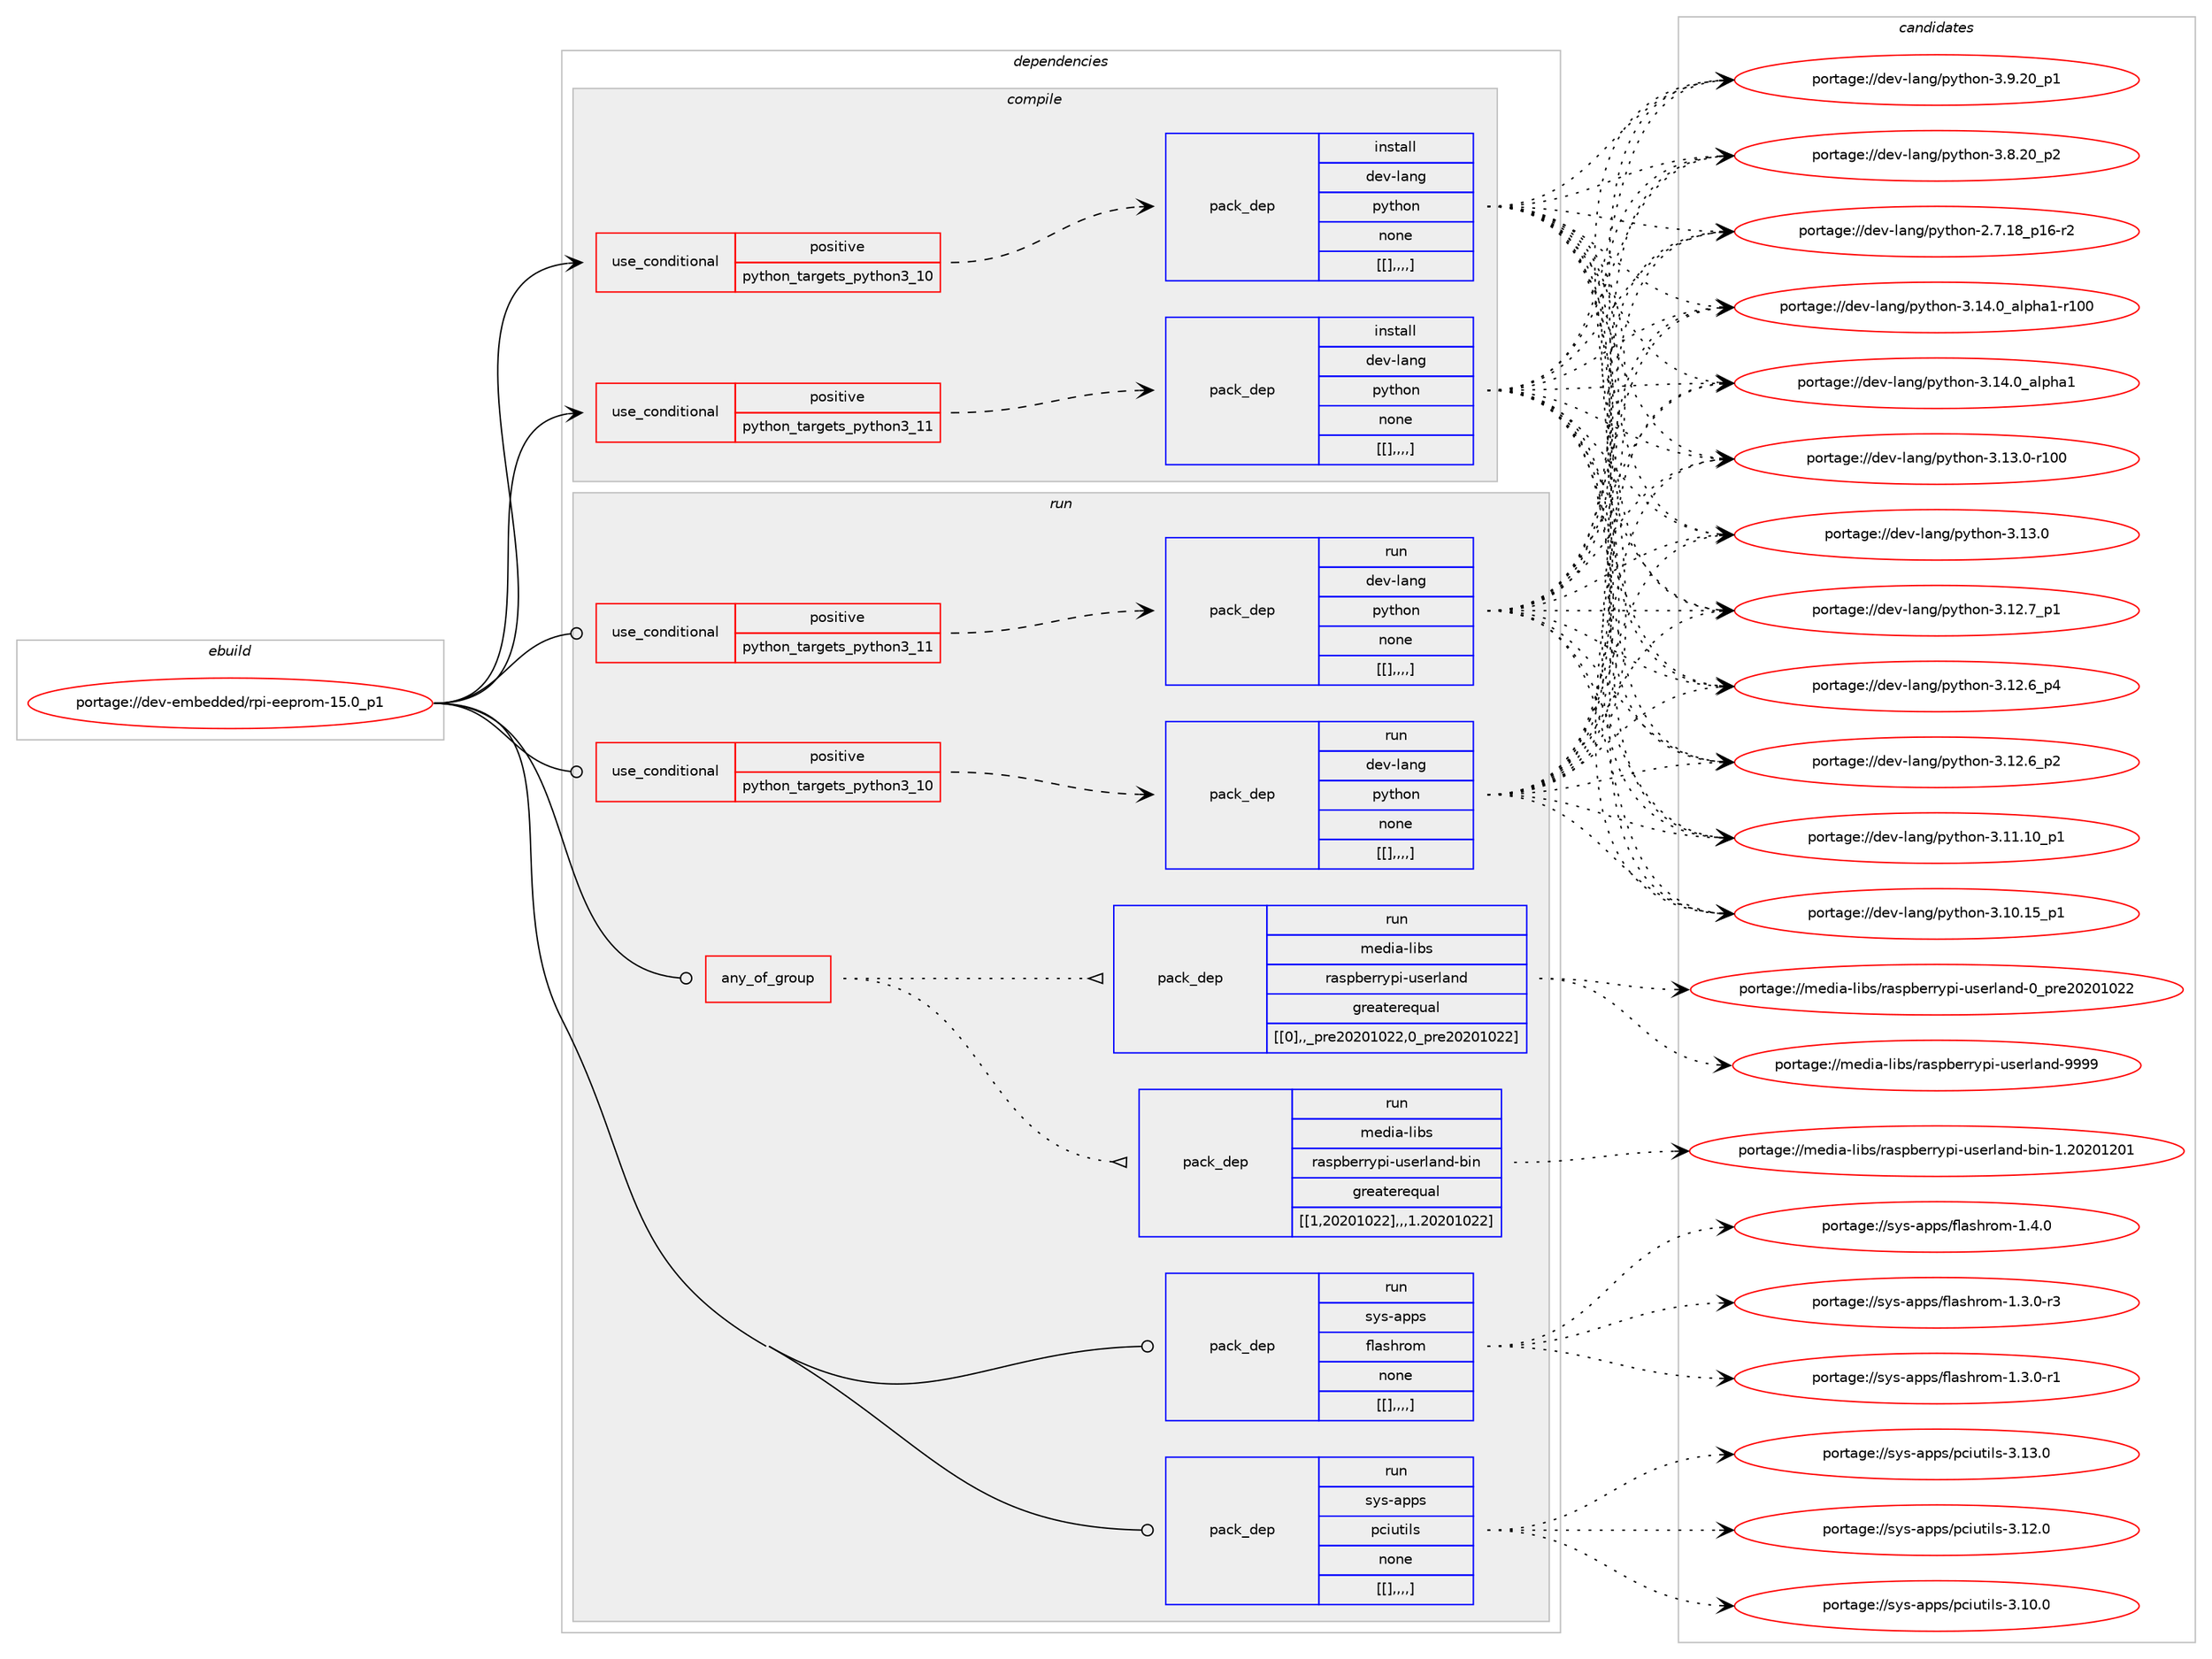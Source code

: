 digraph prolog {

# *************
# Graph options
# *************

newrank=true;
concentrate=true;
compound=true;
graph [rankdir=LR,fontname=Helvetica,fontsize=10,ranksep=1.5];#, ranksep=2.5, nodesep=0.2];
edge  [arrowhead=vee];
node  [fontname=Helvetica,fontsize=10];

# **********
# The ebuild
# **********

subgraph cluster_leftcol {
color=gray;
label=<<i>ebuild</i>>;
id [label="portage://dev-embedded/rpi-eeprom-15.0_p1", color=red, width=4, href="../dev-embedded/rpi-eeprom-15.0_p1.svg"];
}

# ****************
# The dependencies
# ****************

subgraph cluster_midcol {
color=gray;
label=<<i>dependencies</i>>;
subgraph cluster_compile {
fillcolor="#eeeeee";
style=filled;
label=<<i>compile</i>>;
subgraph cond21271 {
dependency77731 [label=<<TABLE BORDER="0" CELLBORDER="1" CELLSPACING="0" CELLPADDING="4"><TR><TD ROWSPAN="3" CELLPADDING="10">use_conditional</TD></TR><TR><TD>positive</TD></TR><TR><TD>python_targets_python3_10</TD></TR></TABLE>>, shape=none, color=red];
subgraph pack55400 {
dependency77759 [label=<<TABLE BORDER="0" CELLBORDER="1" CELLSPACING="0" CELLPADDING="4" WIDTH="220"><TR><TD ROWSPAN="6" CELLPADDING="30">pack_dep</TD></TR><TR><TD WIDTH="110">install</TD></TR><TR><TD>dev-lang</TD></TR><TR><TD>python</TD></TR><TR><TD>none</TD></TR><TR><TD>[[],,,,]</TD></TR></TABLE>>, shape=none, color=blue];
}
dependency77731:e -> dependency77759:w [weight=20,style="dashed",arrowhead="vee"];
}
id:e -> dependency77731:w [weight=20,style="solid",arrowhead="vee"];
subgraph cond21325 {
dependency77777 [label=<<TABLE BORDER="0" CELLBORDER="1" CELLSPACING="0" CELLPADDING="4"><TR><TD ROWSPAN="3" CELLPADDING="10">use_conditional</TD></TR><TR><TD>positive</TD></TR><TR><TD>python_targets_python3_11</TD></TR></TABLE>>, shape=none, color=red];
subgraph pack55439 {
dependency77795 [label=<<TABLE BORDER="0" CELLBORDER="1" CELLSPACING="0" CELLPADDING="4" WIDTH="220"><TR><TD ROWSPAN="6" CELLPADDING="30">pack_dep</TD></TR><TR><TD WIDTH="110">install</TD></TR><TR><TD>dev-lang</TD></TR><TR><TD>python</TD></TR><TR><TD>none</TD></TR><TR><TD>[[],,,,]</TD></TR></TABLE>>, shape=none, color=blue];
}
dependency77777:e -> dependency77795:w [weight=20,style="dashed",arrowhead="vee"];
}
id:e -> dependency77777:w [weight=20,style="solid",arrowhead="vee"];
}
subgraph cluster_compileandrun {
fillcolor="#eeeeee";
style=filled;
label=<<i>compile and run</i>>;
}
subgraph cluster_run {
fillcolor="#eeeeee";
style=filled;
label=<<i>run</i>>;
subgraph any958 {
dependency77814 [label=<<TABLE BORDER="0" CELLBORDER="1" CELLSPACING="0" CELLPADDING="4"><TR><TD CELLPADDING="10">any_of_group</TD></TR></TABLE>>, shape=none, color=red];subgraph pack55472 {
dependency77833 [label=<<TABLE BORDER="0" CELLBORDER="1" CELLSPACING="0" CELLPADDING="4" WIDTH="220"><TR><TD ROWSPAN="6" CELLPADDING="30">pack_dep</TD></TR><TR><TD WIDTH="110">run</TD></TR><TR><TD>media-libs</TD></TR><TR><TD>raspberrypi-userland</TD></TR><TR><TD>greaterequal</TD></TR><TR><TD>[[0],,_pre20201022,0_pre20201022]</TD></TR></TABLE>>, shape=none, color=blue];
}
dependency77814:e -> dependency77833:w [weight=20,style="dotted",arrowhead="oinv"];
subgraph pack55500 {
dependency77916 [label=<<TABLE BORDER="0" CELLBORDER="1" CELLSPACING="0" CELLPADDING="4" WIDTH="220"><TR><TD ROWSPAN="6" CELLPADDING="30">pack_dep</TD></TR><TR><TD WIDTH="110">run</TD></TR><TR><TD>media-libs</TD></TR><TR><TD>raspberrypi-userland-bin</TD></TR><TR><TD>greaterequal</TD></TR><TR><TD>[[1,20201022],,,1.20201022]</TD></TR></TABLE>>, shape=none, color=blue];
}
dependency77814:e -> dependency77916:w [weight=20,style="dotted",arrowhead="oinv"];
}
id:e -> dependency77814:w [weight=20,style="solid",arrowhead="odot"];
subgraph cond21363 {
dependency77955 [label=<<TABLE BORDER="0" CELLBORDER="1" CELLSPACING="0" CELLPADDING="4"><TR><TD ROWSPAN="3" CELLPADDING="10">use_conditional</TD></TR><TR><TD>positive</TD></TR><TR><TD>python_targets_python3_10</TD></TR></TABLE>>, shape=none, color=red];
subgraph pack55576 {
dependency77983 [label=<<TABLE BORDER="0" CELLBORDER="1" CELLSPACING="0" CELLPADDING="4" WIDTH="220"><TR><TD ROWSPAN="6" CELLPADDING="30">pack_dep</TD></TR><TR><TD WIDTH="110">run</TD></TR><TR><TD>dev-lang</TD></TR><TR><TD>python</TD></TR><TR><TD>none</TD></TR><TR><TD>[[],,,,]</TD></TR></TABLE>>, shape=none, color=blue];
}
dependency77955:e -> dependency77983:w [weight=20,style="dashed",arrowhead="vee"];
}
id:e -> dependency77955:w [weight=20,style="solid",arrowhead="odot"];
subgraph cond21391 {
dependency78034 [label=<<TABLE BORDER="0" CELLBORDER="1" CELLSPACING="0" CELLPADDING="4"><TR><TD ROWSPAN="3" CELLPADDING="10">use_conditional</TD></TR><TR><TD>positive</TD></TR><TR><TD>python_targets_python3_11</TD></TR></TABLE>>, shape=none, color=red];
subgraph pack55623 {
dependency78043 [label=<<TABLE BORDER="0" CELLBORDER="1" CELLSPACING="0" CELLPADDING="4" WIDTH="220"><TR><TD ROWSPAN="6" CELLPADDING="30">pack_dep</TD></TR><TR><TD WIDTH="110">run</TD></TR><TR><TD>dev-lang</TD></TR><TR><TD>python</TD></TR><TR><TD>none</TD></TR><TR><TD>[[],,,,]</TD></TR></TABLE>>, shape=none, color=blue];
}
dependency78034:e -> dependency78043:w [weight=20,style="dashed",arrowhead="vee"];
}
id:e -> dependency78034:w [weight=20,style="solid",arrowhead="odot"];
subgraph pack55641 {
dependency78065 [label=<<TABLE BORDER="0" CELLBORDER="1" CELLSPACING="0" CELLPADDING="4" WIDTH="220"><TR><TD ROWSPAN="6" CELLPADDING="30">pack_dep</TD></TR><TR><TD WIDTH="110">run</TD></TR><TR><TD>sys-apps</TD></TR><TR><TD>flashrom</TD></TR><TR><TD>none</TD></TR><TR><TD>[[],,,,]</TD></TR></TABLE>>, shape=none, color=blue];
}
id:e -> dependency78065:w [weight=20,style="solid",arrowhead="odot"];
subgraph pack55644 {
dependency78085 [label=<<TABLE BORDER="0" CELLBORDER="1" CELLSPACING="0" CELLPADDING="4" WIDTH="220"><TR><TD ROWSPAN="6" CELLPADDING="30">pack_dep</TD></TR><TR><TD WIDTH="110">run</TD></TR><TR><TD>sys-apps</TD></TR><TR><TD>pciutils</TD></TR><TR><TD>none</TD></TR><TR><TD>[[],,,,]</TD></TR></TABLE>>, shape=none, color=blue];
}
id:e -> dependency78085:w [weight=20,style="solid",arrowhead="odot"];
}
}

# **************
# The candidates
# **************

subgraph cluster_choices {
rank=same;
color=gray;
label=<<i>candidates</i>>;

subgraph choice54688 {
color=black;
nodesep=1;
choice100101118451089711010347112121116104111110455146495246489597108112104974945114494848 [label="portage://dev-lang/python-3.14.0_alpha1-r100", color=red, width=4,href="../dev-lang/python-3.14.0_alpha1-r100.svg"];
choice1001011184510897110103471121211161041111104551464952464895971081121049749 [label="portage://dev-lang/python-3.14.0_alpha1", color=red, width=4,href="../dev-lang/python-3.14.0_alpha1.svg"];
choice1001011184510897110103471121211161041111104551464951464845114494848 [label="portage://dev-lang/python-3.13.0-r100", color=red, width=4,href="../dev-lang/python-3.13.0-r100.svg"];
choice10010111845108971101034711212111610411111045514649514648 [label="portage://dev-lang/python-3.13.0", color=red, width=4,href="../dev-lang/python-3.13.0.svg"];
choice100101118451089711010347112121116104111110455146495046559511249 [label="portage://dev-lang/python-3.12.7_p1", color=red, width=4,href="../dev-lang/python-3.12.7_p1.svg"];
choice100101118451089711010347112121116104111110455146495046549511252 [label="portage://dev-lang/python-3.12.6_p4", color=red, width=4,href="../dev-lang/python-3.12.6_p4.svg"];
choice100101118451089711010347112121116104111110455146495046549511250 [label="portage://dev-lang/python-3.12.6_p2", color=red, width=4,href="../dev-lang/python-3.12.6_p2.svg"];
choice10010111845108971101034711212111610411111045514649494649489511249 [label="portage://dev-lang/python-3.11.10_p1", color=red, width=4,href="../dev-lang/python-3.11.10_p1.svg"];
choice10010111845108971101034711212111610411111045514649484649539511249 [label="portage://dev-lang/python-3.10.15_p1", color=red, width=4,href="../dev-lang/python-3.10.15_p1.svg"];
choice100101118451089711010347112121116104111110455146574650489511249 [label="portage://dev-lang/python-3.9.20_p1", color=red, width=4,href="../dev-lang/python-3.9.20_p1.svg"];
choice100101118451089711010347112121116104111110455146564650489511250 [label="portage://dev-lang/python-3.8.20_p2", color=red, width=4,href="../dev-lang/python-3.8.20_p2.svg"];
choice100101118451089711010347112121116104111110455046554649569511249544511450 [label="portage://dev-lang/python-2.7.18_p16-r2", color=red, width=4,href="../dev-lang/python-2.7.18_p16-r2.svg"];
dependency77759:e -> choice100101118451089711010347112121116104111110455146495246489597108112104974945114494848:w [style=dotted,weight="100"];
dependency77759:e -> choice1001011184510897110103471121211161041111104551464952464895971081121049749:w [style=dotted,weight="100"];
dependency77759:e -> choice1001011184510897110103471121211161041111104551464951464845114494848:w [style=dotted,weight="100"];
dependency77759:e -> choice10010111845108971101034711212111610411111045514649514648:w [style=dotted,weight="100"];
dependency77759:e -> choice100101118451089711010347112121116104111110455146495046559511249:w [style=dotted,weight="100"];
dependency77759:e -> choice100101118451089711010347112121116104111110455146495046549511252:w [style=dotted,weight="100"];
dependency77759:e -> choice100101118451089711010347112121116104111110455146495046549511250:w [style=dotted,weight="100"];
dependency77759:e -> choice10010111845108971101034711212111610411111045514649494649489511249:w [style=dotted,weight="100"];
dependency77759:e -> choice10010111845108971101034711212111610411111045514649484649539511249:w [style=dotted,weight="100"];
dependency77759:e -> choice100101118451089711010347112121116104111110455146574650489511249:w [style=dotted,weight="100"];
dependency77759:e -> choice100101118451089711010347112121116104111110455146564650489511250:w [style=dotted,weight="100"];
dependency77759:e -> choice100101118451089711010347112121116104111110455046554649569511249544511450:w [style=dotted,weight="100"];
}
subgraph choice54708 {
color=black;
nodesep=1;
choice100101118451089711010347112121116104111110455146495246489597108112104974945114494848 [label="portage://dev-lang/python-3.14.0_alpha1-r100", color=red, width=4,href="../dev-lang/python-3.14.0_alpha1-r100.svg"];
choice1001011184510897110103471121211161041111104551464952464895971081121049749 [label="portage://dev-lang/python-3.14.0_alpha1", color=red, width=4,href="../dev-lang/python-3.14.0_alpha1.svg"];
choice1001011184510897110103471121211161041111104551464951464845114494848 [label="portage://dev-lang/python-3.13.0-r100", color=red, width=4,href="../dev-lang/python-3.13.0-r100.svg"];
choice10010111845108971101034711212111610411111045514649514648 [label="portage://dev-lang/python-3.13.0", color=red, width=4,href="../dev-lang/python-3.13.0.svg"];
choice100101118451089711010347112121116104111110455146495046559511249 [label="portage://dev-lang/python-3.12.7_p1", color=red, width=4,href="../dev-lang/python-3.12.7_p1.svg"];
choice100101118451089711010347112121116104111110455146495046549511252 [label="portage://dev-lang/python-3.12.6_p4", color=red, width=4,href="../dev-lang/python-3.12.6_p4.svg"];
choice100101118451089711010347112121116104111110455146495046549511250 [label="portage://dev-lang/python-3.12.6_p2", color=red, width=4,href="../dev-lang/python-3.12.6_p2.svg"];
choice10010111845108971101034711212111610411111045514649494649489511249 [label="portage://dev-lang/python-3.11.10_p1", color=red, width=4,href="../dev-lang/python-3.11.10_p1.svg"];
choice10010111845108971101034711212111610411111045514649484649539511249 [label="portage://dev-lang/python-3.10.15_p1", color=red, width=4,href="../dev-lang/python-3.10.15_p1.svg"];
choice100101118451089711010347112121116104111110455146574650489511249 [label="portage://dev-lang/python-3.9.20_p1", color=red, width=4,href="../dev-lang/python-3.9.20_p1.svg"];
choice100101118451089711010347112121116104111110455146564650489511250 [label="portage://dev-lang/python-3.8.20_p2", color=red, width=4,href="../dev-lang/python-3.8.20_p2.svg"];
choice100101118451089711010347112121116104111110455046554649569511249544511450 [label="portage://dev-lang/python-2.7.18_p16-r2", color=red, width=4,href="../dev-lang/python-2.7.18_p16-r2.svg"];
dependency77795:e -> choice100101118451089711010347112121116104111110455146495246489597108112104974945114494848:w [style=dotted,weight="100"];
dependency77795:e -> choice1001011184510897110103471121211161041111104551464952464895971081121049749:w [style=dotted,weight="100"];
dependency77795:e -> choice1001011184510897110103471121211161041111104551464951464845114494848:w [style=dotted,weight="100"];
dependency77795:e -> choice10010111845108971101034711212111610411111045514649514648:w [style=dotted,weight="100"];
dependency77795:e -> choice100101118451089711010347112121116104111110455146495046559511249:w [style=dotted,weight="100"];
dependency77795:e -> choice100101118451089711010347112121116104111110455146495046549511252:w [style=dotted,weight="100"];
dependency77795:e -> choice100101118451089711010347112121116104111110455146495046549511250:w [style=dotted,weight="100"];
dependency77795:e -> choice10010111845108971101034711212111610411111045514649494649489511249:w [style=dotted,weight="100"];
dependency77795:e -> choice10010111845108971101034711212111610411111045514649484649539511249:w [style=dotted,weight="100"];
dependency77795:e -> choice100101118451089711010347112121116104111110455146574650489511249:w [style=dotted,weight="100"];
dependency77795:e -> choice100101118451089711010347112121116104111110455146564650489511250:w [style=dotted,weight="100"];
dependency77795:e -> choice100101118451089711010347112121116104111110455046554649569511249544511450:w [style=dotted,weight="100"];
}
subgraph choice54738 {
color=black;
nodesep=1;
choice10910110010597451081059811547114971151129810111411412111210545117115101114108971101004557575757 [label="portage://media-libs/raspberrypi-userland-9999", color=red, width=4,href="../media-libs/raspberrypi-userland-9999.svg"];
choice10910110010597451081059811547114971151129810111411412111210545117115101114108971101004548951121141015048504849485050 [label="portage://media-libs/raspberrypi-userland-0_pre20201022", color=red, width=4,href="../media-libs/raspberrypi-userland-0_pre20201022.svg"];
dependency77833:e -> choice10910110010597451081059811547114971151129810111411412111210545117115101114108971101004557575757:w [style=dotted,weight="100"];
dependency77833:e -> choice10910110010597451081059811547114971151129810111411412111210545117115101114108971101004548951121141015048504849485050:w [style=dotted,weight="100"];
}
subgraph choice54745 {
color=black;
nodesep=1;
choice109101100105974510810598115471149711511298101114114121112105451171151011141089711010045981051104549465048504849504849 [label="portage://media-libs/raspberrypi-userland-bin-1.20201201", color=red, width=4,href="../media-libs/raspberrypi-userland-bin-1.20201201.svg"];
dependency77916:e -> choice109101100105974510810598115471149711511298101114114121112105451171151011141089711010045981051104549465048504849504849:w [style=dotted,weight="100"];
}
subgraph choice54750 {
color=black;
nodesep=1;
choice100101118451089711010347112121116104111110455146495246489597108112104974945114494848 [label="portage://dev-lang/python-3.14.0_alpha1-r100", color=red, width=4,href="../dev-lang/python-3.14.0_alpha1-r100.svg"];
choice1001011184510897110103471121211161041111104551464952464895971081121049749 [label="portage://dev-lang/python-3.14.0_alpha1", color=red, width=4,href="../dev-lang/python-3.14.0_alpha1.svg"];
choice1001011184510897110103471121211161041111104551464951464845114494848 [label="portage://dev-lang/python-3.13.0-r100", color=red, width=4,href="../dev-lang/python-3.13.0-r100.svg"];
choice10010111845108971101034711212111610411111045514649514648 [label="portage://dev-lang/python-3.13.0", color=red, width=4,href="../dev-lang/python-3.13.0.svg"];
choice100101118451089711010347112121116104111110455146495046559511249 [label="portage://dev-lang/python-3.12.7_p1", color=red, width=4,href="../dev-lang/python-3.12.7_p1.svg"];
choice100101118451089711010347112121116104111110455146495046549511252 [label="portage://dev-lang/python-3.12.6_p4", color=red, width=4,href="../dev-lang/python-3.12.6_p4.svg"];
choice100101118451089711010347112121116104111110455146495046549511250 [label="portage://dev-lang/python-3.12.6_p2", color=red, width=4,href="../dev-lang/python-3.12.6_p2.svg"];
choice10010111845108971101034711212111610411111045514649494649489511249 [label="portage://dev-lang/python-3.11.10_p1", color=red, width=4,href="../dev-lang/python-3.11.10_p1.svg"];
choice10010111845108971101034711212111610411111045514649484649539511249 [label="portage://dev-lang/python-3.10.15_p1", color=red, width=4,href="../dev-lang/python-3.10.15_p1.svg"];
choice100101118451089711010347112121116104111110455146574650489511249 [label="portage://dev-lang/python-3.9.20_p1", color=red, width=4,href="../dev-lang/python-3.9.20_p1.svg"];
choice100101118451089711010347112121116104111110455146564650489511250 [label="portage://dev-lang/python-3.8.20_p2", color=red, width=4,href="../dev-lang/python-3.8.20_p2.svg"];
choice100101118451089711010347112121116104111110455046554649569511249544511450 [label="portage://dev-lang/python-2.7.18_p16-r2", color=red, width=4,href="../dev-lang/python-2.7.18_p16-r2.svg"];
dependency77983:e -> choice100101118451089711010347112121116104111110455146495246489597108112104974945114494848:w [style=dotted,weight="100"];
dependency77983:e -> choice1001011184510897110103471121211161041111104551464952464895971081121049749:w [style=dotted,weight="100"];
dependency77983:e -> choice1001011184510897110103471121211161041111104551464951464845114494848:w [style=dotted,weight="100"];
dependency77983:e -> choice10010111845108971101034711212111610411111045514649514648:w [style=dotted,weight="100"];
dependency77983:e -> choice100101118451089711010347112121116104111110455146495046559511249:w [style=dotted,weight="100"];
dependency77983:e -> choice100101118451089711010347112121116104111110455146495046549511252:w [style=dotted,weight="100"];
dependency77983:e -> choice100101118451089711010347112121116104111110455146495046549511250:w [style=dotted,weight="100"];
dependency77983:e -> choice10010111845108971101034711212111610411111045514649494649489511249:w [style=dotted,weight="100"];
dependency77983:e -> choice10010111845108971101034711212111610411111045514649484649539511249:w [style=dotted,weight="100"];
dependency77983:e -> choice100101118451089711010347112121116104111110455146574650489511249:w [style=dotted,weight="100"];
dependency77983:e -> choice100101118451089711010347112121116104111110455146564650489511250:w [style=dotted,weight="100"];
dependency77983:e -> choice100101118451089711010347112121116104111110455046554649569511249544511450:w [style=dotted,weight="100"];
}
subgraph choice54765 {
color=black;
nodesep=1;
choice100101118451089711010347112121116104111110455146495246489597108112104974945114494848 [label="portage://dev-lang/python-3.14.0_alpha1-r100", color=red, width=4,href="../dev-lang/python-3.14.0_alpha1-r100.svg"];
choice1001011184510897110103471121211161041111104551464952464895971081121049749 [label="portage://dev-lang/python-3.14.0_alpha1", color=red, width=4,href="../dev-lang/python-3.14.0_alpha1.svg"];
choice1001011184510897110103471121211161041111104551464951464845114494848 [label="portage://dev-lang/python-3.13.0-r100", color=red, width=4,href="../dev-lang/python-3.13.0-r100.svg"];
choice10010111845108971101034711212111610411111045514649514648 [label="portage://dev-lang/python-3.13.0", color=red, width=4,href="../dev-lang/python-3.13.0.svg"];
choice100101118451089711010347112121116104111110455146495046559511249 [label="portage://dev-lang/python-3.12.7_p1", color=red, width=4,href="../dev-lang/python-3.12.7_p1.svg"];
choice100101118451089711010347112121116104111110455146495046549511252 [label="portage://dev-lang/python-3.12.6_p4", color=red, width=4,href="../dev-lang/python-3.12.6_p4.svg"];
choice100101118451089711010347112121116104111110455146495046549511250 [label="portage://dev-lang/python-3.12.6_p2", color=red, width=4,href="../dev-lang/python-3.12.6_p2.svg"];
choice10010111845108971101034711212111610411111045514649494649489511249 [label="portage://dev-lang/python-3.11.10_p1", color=red, width=4,href="../dev-lang/python-3.11.10_p1.svg"];
choice10010111845108971101034711212111610411111045514649484649539511249 [label="portage://dev-lang/python-3.10.15_p1", color=red, width=4,href="../dev-lang/python-3.10.15_p1.svg"];
choice100101118451089711010347112121116104111110455146574650489511249 [label="portage://dev-lang/python-3.9.20_p1", color=red, width=4,href="../dev-lang/python-3.9.20_p1.svg"];
choice100101118451089711010347112121116104111110455146564650489511250 [label="portage://dev-lang/python-3.8.20_p2", color=red, width=4,href="../dev-lang/python-3.8.20_p2.svg"];
choice100101118451089711010347112121116104111110455046554649569511249544511450 [label="portage://dev-lang/python-2.7.18_p16-r2", color=red, width=4,href="../dev-lang/python-2.7.18_p16-r2.svg"];
dependency78043:e -> choice100101118451089711010347112121116104111110455146495246489597108112104974945114494848:w [style=dotted,weight="100"];
dependency78043:e -> choice1001011184510897110103471121211161041111104551464952464895971081121049749:w [style=dotted,weight="100"];
dependency78043:e -> choice1001011184510897110103471121211161041111104551464951464845114494848:w [style=dotted,weight="100"];
dependency78043:e -> choice10010111845108971101034711212111610411111045514649514648:w [style=dotted,weight="100"];
dependency78043:e -> choice100101118451089711010347112121116104111110455146495046559511249:w [style=dotted,weight="100"];
dependency78043:e -> choice100101118451089711010347112121116104111110455146495046549511252:w [style=dotted,weight="100"];
dependency78043:e -> choice100101118451089711010347112121116104111110455146495046549511250:w [style=dotted,weight="100"];
dependency78043:e -> choice10010111845108971101034711212111610411111045514649494649489511249:w [style=dotted,weight="100"];
dependency78043:e -> choice10010111845108971101034711212111610411111045514649484649539511249:w [style=dotted,weight="100"];
dependency78043:e -> choice100101118451089711010347112121116104111110455146574650489511249:w [style=dotted,weight="100"];
dependency78043:e -> choice100101118451089711010347112121116104111110455146564650489511250:w [style=dotted,weight="100"];
dependency78043:e -> choice100101118451089711010347112121116104111110455046554649569511249544511450:w [style=dotted,weight="100"];
}
subgraph choice54805 {
color=black;
nodesep=1;
choice11512111545971121121154710210897115104114111109454946524648 [label="portage://sys-apps/flashrom-1.4.0", color=red, width=4,href="../sys-apps/flashrom-1.4.0.svg"];
choice115121115459711211211547102108971151041141111094549465146484511451 [label="portage://sys-apps/flashrom-1.3.0-r3", color=red, width=4,href="../sys-apps/flashrom-1.3.0-r3.svg"];
choice115121115459711211211547102108971151041141111094549465146484511449 [label="portage://sys-apps/flashrom-1.3.0-r1", color=red, width=4,href="../sys-apps/flashrom-1.3.0-r1.svg"];
dependency78065:e -> choice11512111545971121121154710210897115104114111109454946524648:w [style=dotted,weight="100"];
dependency78065:e -> choice115121115459711211211547102108971151041141111094549465146484511451:w [style=dotted,weight="100"];
dependency78065:e -> choice115121115459711211211547102108971151041141111094549465146484511449:w [style=dotted,weight="100"];
}
subgraph choice54836 {
color=black;
nodesep=1;
choice1151211154597112112115471129910511711610510811545514649514648 [label="portage://sys-apps/pciutils-3.13.0", color=red, width=4,href="../sys-apps/pciutils-3.13.0.svg"];
choice1151211154597112112115471129910511711610510811545514649504648 [label="portage://sys-apps/pciutils-3.12.0", color=red, width=4,href="../sys-apps/pciutils-3.12.0.svg"];
choice1151211154597112112115471129910511711610510811545514649484648 [label="portage://sys-apps/pciutils-3.10.0", color=red, width=4,href="../sys-apps/pciutils-3.10.0.svg"];
dependency78085:e -> choice1151211154597112112115471129910511711610510811545514649514648:w [style=dotted,weight="100"];
dependency78085:e -> choice1151211154597112112115471129910511711610510811545514649504648:w [style=dotted,weight="100"];
dependency78085:e -> choice1151211154597112112115471129910511711610510811545514649484648:w [style=dotted,weight="100"];
}
}

}
